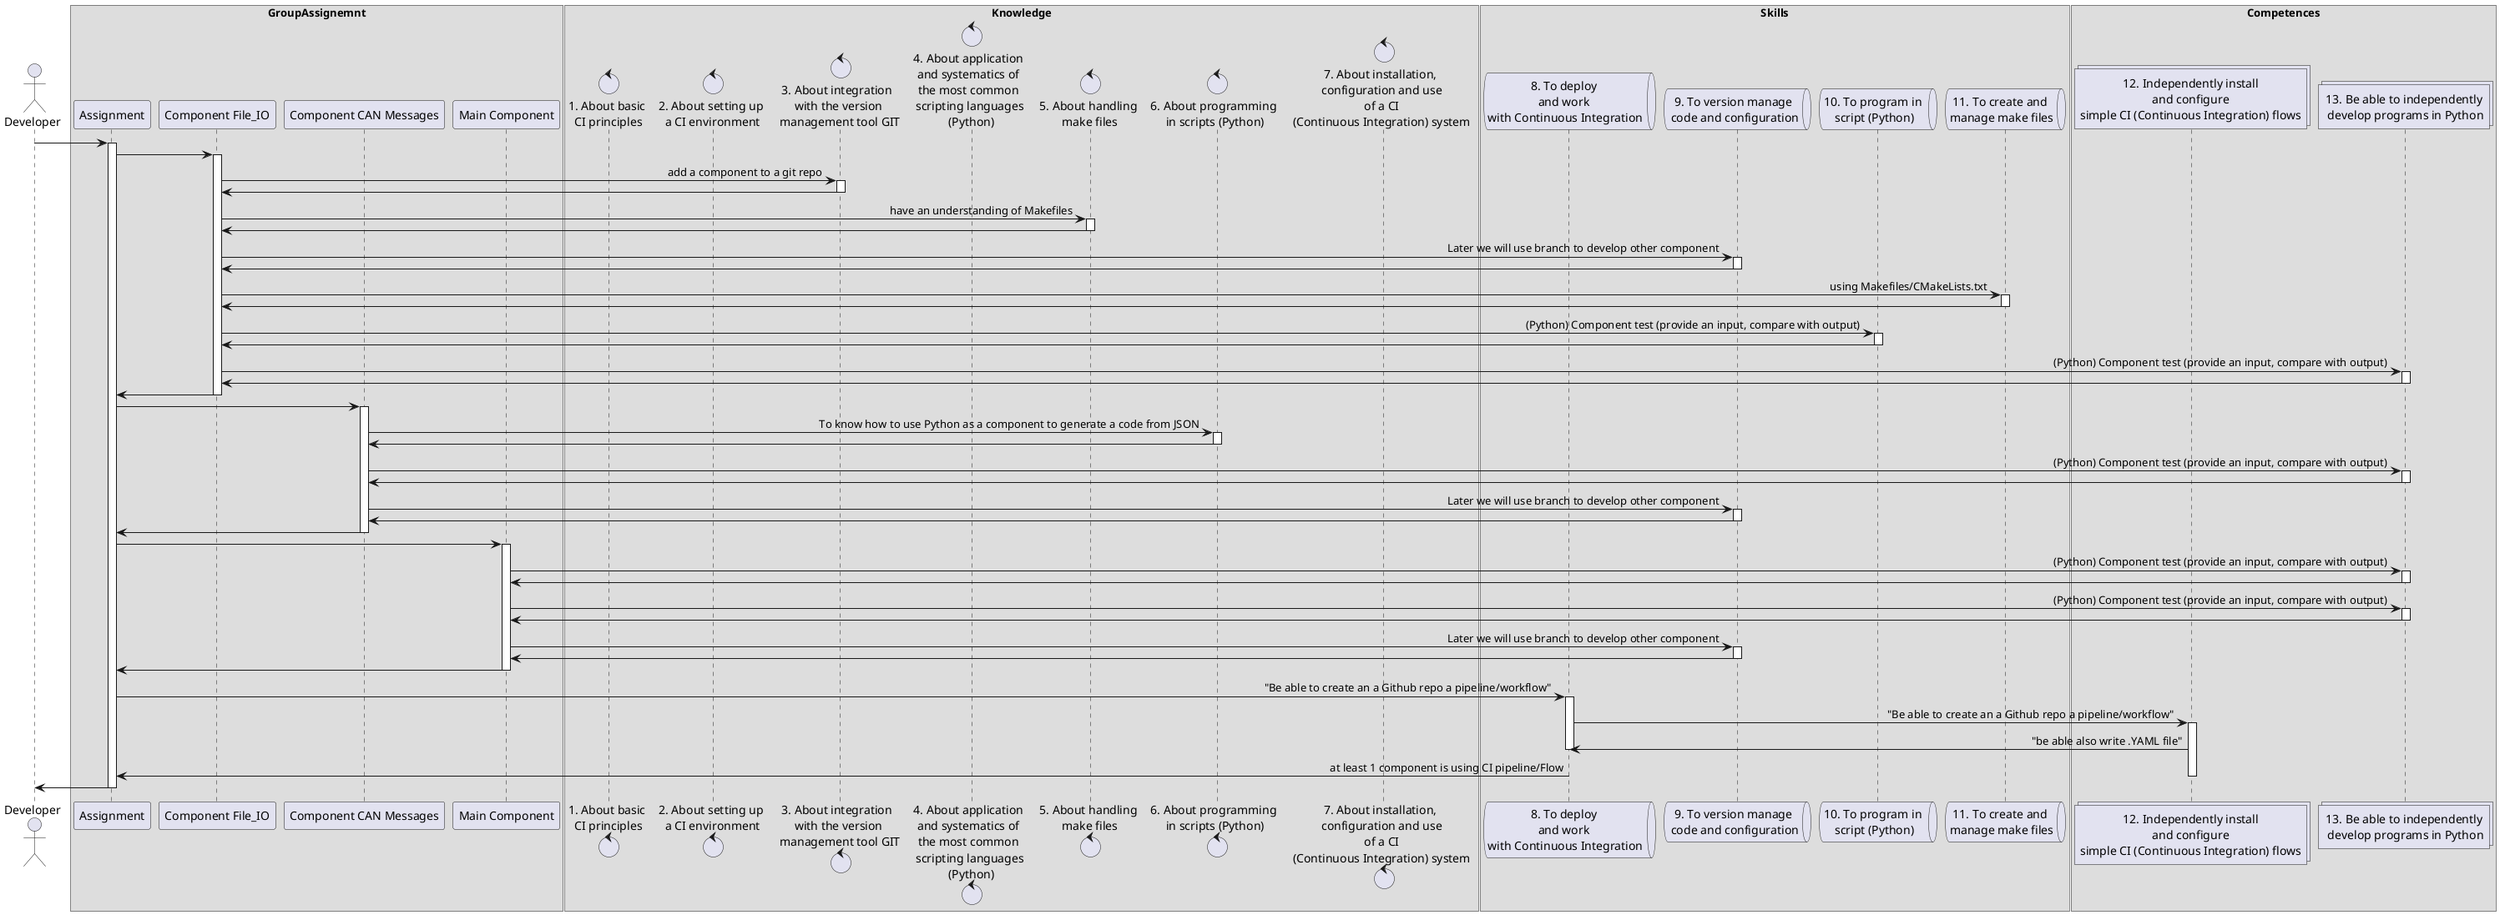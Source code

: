 @startuml "GroupAssignment Detailed"

skinparam sequenceMessageAlign right

actor developer as "Developer"
box "GroupAssignemnt"
    participant assignment as "Assignment"
    participant file_io as "Component File_IO"
    participant can_msg as "Component CAN Messages"
    participant main_component as "Main Component"
end box

box "Knowledge"
    control c1 as "1. About basic\n CI principles"
    control c2 as "2. About setting up\n a CI environment"
    control c3 as "3. About integration \nwith the version\n management tool GIT"
    control c4 as "4. About application \nand systematics of \nthe most common \nscripting languages\n (Python)"
    control c5 as "5. About handling\n make files"
    control c6 as "6. About programming \nin scripts (Python)"
    control c7 as "7. About installation, \nconfiguration and use\n of a CI \n(Continuous Integration) system"
end box


box "Skills"
    queue q8 as "8. To deploy \nand work \nwith Continuous Integration"
    queue q9 as "9. To version manage\n code and configuration"
    queue q10 as "10. To program in \nscript (Python)"
    queue q11 as "11. To create and \nmanage make files"
end box


box "Competences"
    collections c12 as "12. Independently install\n and configure \nsimple CI (Continuous Integration) flows"
    collections c13 as "13. Be able to independently\n develop programs in Python"
end box


developer -> assignment 
activate assignment

' components 

assignment -> file_io
activate file_io

file_io -> c3 : add a component to a git repo
activate c3
c3 -> file_io
deactivate c3

file_io -> c5 : have an understanding of Makefiles
activate c5
c5 -> file_io
deactivate c5


file_io -> q9 : Later we will use branch to develop other component
activate q9
q9 -> file_io
deactivate q9


file_io -> q11 : using Makefiles/CMakeLists.txt
activate q11
q11 -> file_io
deactivate q11


file_io -> q10 : (Python) Component test (provide an input, compare with output)
activate q10
q10 -> file_io
deactivate q10


file_io -> c13 : (Python) Component test (provide an input, compare with output)
activate c13
c13 -> file_io
deactivate c13


file_io -> assignment
deactivate file_io

assignment -> can_msg
activate can_msg



can_msg -> c6 : To know how to use Python as a component to generate a code from JSON
activate c6
c6 -> can_msg
deactivate c6

can_msg -> c13 : (Python) Component test (provide an input, compare with output)
activate c13
c13 -> can_msg
deactivate c13


can_msg -> q9 : Later we will use branch to develop other component
activate q9
q9 -> can_msg
deactivate q9


can_msg -> assignment
deactivate can_msg



assignment -> main_component
activate main_component


main_component -> c13 : (Python) Component test (provide an input, compare with output)
activate c13
c13 -> main_component
deactivate c13

main_component -> c13 : (Python) Component test (provide an input, compare with output)
activate c13
c13 -> main_component
deactivate c13


main_component -> q9 : Later we will use branch to develop other component
activate q9
q9 -> main_component
deactivate q9

main_component -> assignment
deactivate main_component


' Competence
assignment -> q8 : "Be able to create an a Github repo a pipeline/workflow"
activate q8
q8 -> c12 : "Be able to create an a Github repo a pipeline/workflow"
activate c12
c12 -> q8 : "be able also write .YAML file"
deactivate q8
q8 -> assignment : at least 1 component is using CI pipeline/Flow
deactivate c12 



assignment -> developer
deactivate assignment

@enduml